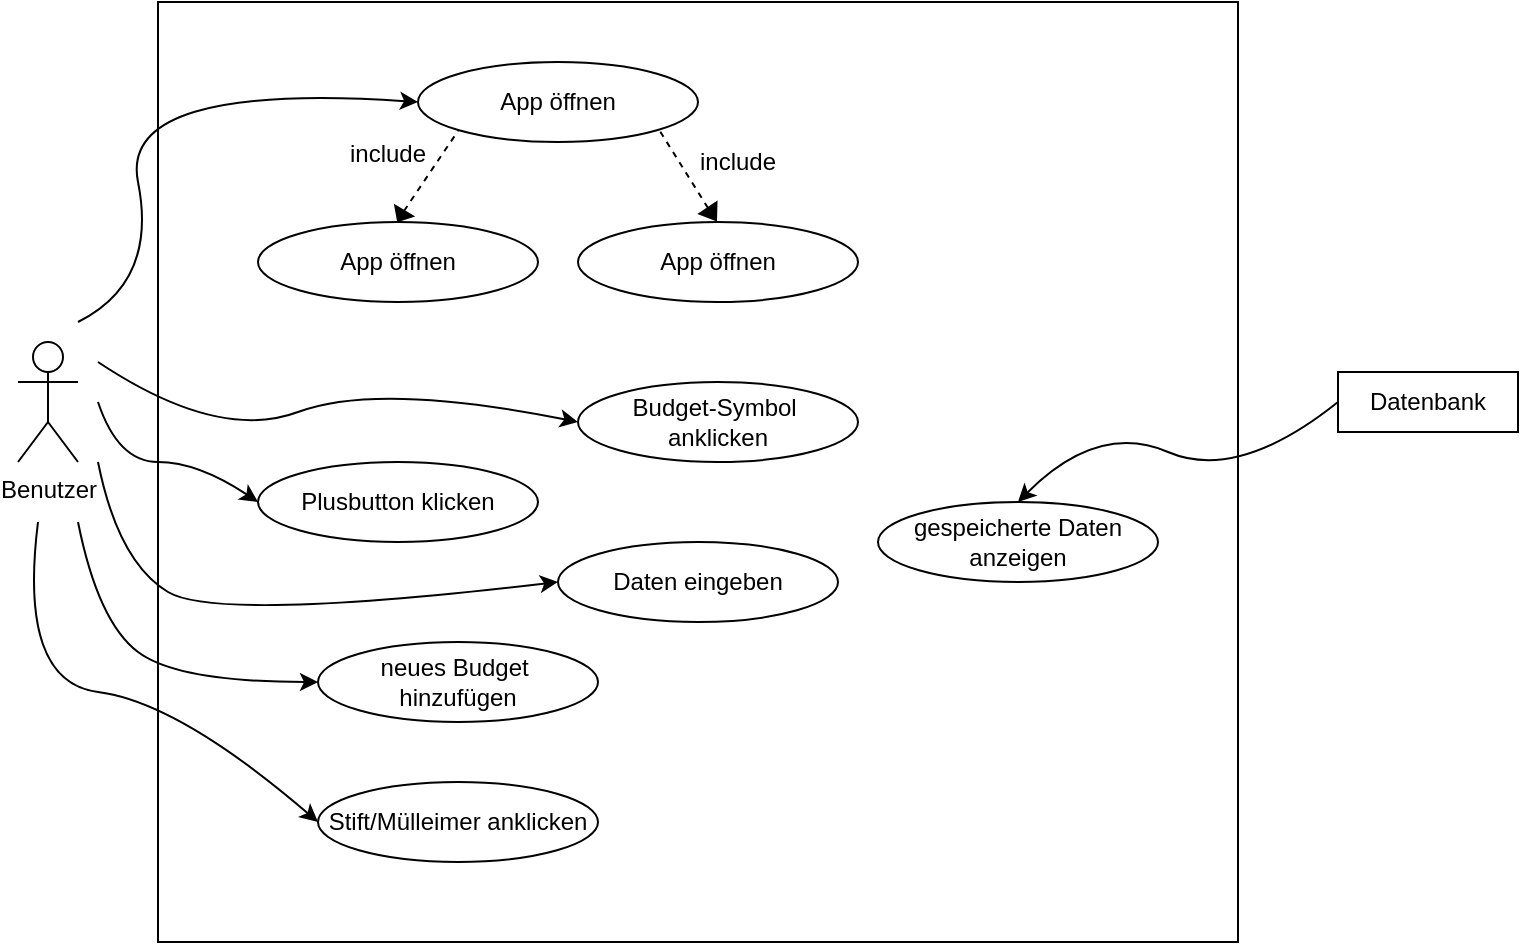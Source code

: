 <mxfile version="24.7.16">
  <diagram name="Seite-1" id="V4ag4YVGvDrHWv1FBieQ">
    <mxGraphModel dx="2345" dy="949" grid="1" gridSize="10" guides="1" tooltips="1" connect="1" arrows="1" fold="1" page="1" pageScale="1" pageWidth="827" pageHeight="1169" math="0" shadow="0">
      <root>
        <mxCell id="0" />
        <mxCell id="1" parent="0" />
        <mxCell id="9eHb8UYptMSrMMykVqUD-27" value="" style="group" vertex="1" connectable="0" parent="1">
          <mxGeometry x="160" y="120" width="490" height="440" as="geometry" />
        </mxCell>
        <mxCell id="9eHb8UYptMSrMMykVqUD-40" value="" style="rounded=0;whiteSpace=wrap;html=1;" vertex="1" parent="9eHb8UYptMSrMMykVqUD-27">
          <mxGeometry x="-50" y="-30" width="540" height="470" as="geometry" />
        </mxCell>
        <mxCell id="9eHb8UYptMSrMMykVqUD-1" value="App öffnen" style="ellipse;whiteSpace=wrap;html=1;" vertex="1" parent="9eHb8UYptMSrMMykVqUD-27">
          <mxGeometry x="80" width="140" height="40" as="geometry" />
        </mxCell>
        <mxCell id="9eHb8UYptMSrMMykVqUD-2" value="App öffnen" style="ellipse;whiteSpace=wrap;html=1;" vertex="1" parent="9eHb8UYptMSrMMykVqUD-27">
          <mxGeometry x="160" y="80" width="140" height="40" as="geometry" />
        </mxCell>
        <mxCell id="9eHb8UYptMSrMMykVqUD-3" value="App öffnen" style="ellipse;whiteSpace=wrap;html=1;" vertex="1" parent="9eHb8UYptMSrMMykVqUD-27">
          <mxGeometry y="80" width="140" height="40" as="geometry" />
        </mxCell>
        <mxCell id="9eHb8UYptMSrMMykVqUD-21" value="" style="group;rotation=15;" vertex="1" connectable="0" parent="9eHb8UYptMSrMMykVqUD-27">
          <mxGeometry x="95" y="35.47" height="40.71" as="geometry" />
        </mxCell>
        <mxCell id="9eHb8UYptMSrMMykVqUD-16" value="" style="shape=mxgraph.arrows2.wedgeArrow;html=1;bendable=0;startWidth=5.102;fillColor=strokeColor;defaultFillColor=invert;defaultGradientColor=invert;rounded=0;" edge="1" parent="9eHb8UYptMSrMMykVqUD-21">
          <mxGeometry width="100" height="100" relative="1" as="geometry">
            <mxPoint x="-22" y="39" as="sourcePoint" />
            <mxPoint x="-25" y="44" as="targetPoint" />
          </mxGeometry>
        </mxCell>
        <mxCell id="9eHb8UYptMSrMMykVqUD-18" value="" style="endArrow=none;dashed=1;html=1;rounded=0;" edge="1" parent="9eHb8UYptMSrMMykVqUD-21">
          <mxGeometry width="50" height="50" relative="1" as="geometry">
            <mxPoint x="-22" y="39" as="sourcePoint" />
            <mxPoint x="5" y="-1" as="targetPoint" />
          </mxGeometry>
        </mxCell>
        <mxCell id="9eHb8UYptMSrMMykVqUD-22" value="" style="group;rotation=-50;" vertex="1" connectable="0" parent="9eHb8UYptMSrMMykVqUD-27">
          <mxGeometry x="218" y="26" height="40.71" as="geometry" />
        </mxCell>
        <mxCell id="9eHb8UYptMSrMMykVqUD-23" value="" style="shape=mxgraph.arrows2.wedgeArrow;html=1;bendable=0;startWidth=5.102;fillColor=strokeColor;defaultFillColor=invert;defaultGradientColor=invert;rounded=0;" edge="1" parent="9eHb8UYptMSrMMykVqUD-22">
          <mxGeometry width="100" height="100" relative="1" as="geometry">
            <mxPoint x="7" y="47" as="sourcePoint" />
            <mxPoint x="11" y="53" as="targetPoint" />
          </mxGeometry>
        </mxCell>
        <mxCell id="9eHb8UYptMSrMMykVqUD-24" value="" style="endArrow=none;dashed=1;html=1;rounded=0;" edge="1" parent="9eHb8UYptMSrMMykVqUD-22">
          <mxGeometry width="50" height="50" relative="1" as="geometry">
            <mxPoint x="7" y="47" as="sourcePoint" />
            <mxPoint x="-18" y="7" as="targetPoint" />
          </mxGeometry>
        </mxCell>
        <mxCell id="9eHb8UYptMSrMMykVqUD-25" value="include" style="text;html=1;align=center;verticalAlign=middle;whiteSpace=wrap;rounded=0;" vertex="1" parent="9eHb8UYptMSrMMykVqUD-27">
          <mxGeometry x="210" y="35.47" width="60" height="30" as="geometry" />
        </mxCell>
        <mxCell id="9eHb8UYptMSrMMykVqUD-26" value="include" style="text;html=1;align=center;verticalAlign=middle;whiteSpace=wrap;rounded=0;" vertex="1" parent="9eHb8UYptMSrMMykVqUD-27">
          <mxGeometry x="35" y="31.35" width="60" height="30" as="geometry" />
        </mxCell>
        <mxCell id="9eHb8UYptMSrMMykVqUD-28" value="Budget-Symbol&amp;nbsp; anklicken" style="ellipse;whiteSpace=wrap;html=1;" vertex="1" parent="1">
          <mxGeometry x="320" y="280" width="140" height="40" as="geometry" />
        </mxCell>
        <mxCell id="9eHb8UYptMSrMMykVqUD-29" value="Plusbutton klicken" style="ellipse;whiteSpace=wrap;html=1;" vertex="1" parent="1">
          <mxGeometry x="160" y="320" width="140" height="40" as="geometry" />
        </mxCell>
        <mxCell id="9eHb8UYptMSrMMykVqUD-30" value="Daten eingeben" style="ellipse;whiteSpace=wrap;html=1;" vertex="1" parent="1">
          <mxGeometry x="310" y="360" width="140" height="40" as="geometry" />
        </mxCell>
        <mxCell id="9eHb8UYptMSrMMykVqUD-31" value="neues Budget&amp;nbsp;&lt;div&gt;hinzufügen&lt;/div&gt;" style="ellipse;whiteSpace=wrap;html=1;" vertex="1" parent="1">
          <mxGeometry x="190" y="410" width="140" height="40" as="geometry" />
        </mxCell>
        <mxCell id="9eHb8UYptMSrMMykVqUD-32" value="gespeicherte Daten anzeigen" style="ellipse;whiteSpace=wrap;html=1;" vertex="1" parent="1">
          <mxGeometry x="470" y="340" width="140" height="40" as="geometry" />
        </mxCell>
        <mxCell id="9eHb8UYptMSrMMykVqUD-33" value="Stift/Mülleimer anklicken" style="ellipse;whiteSpace=wrap;html=1;" vertex="1" parent="1">
          <mxGeometry x="190" y="480" width="140" height="40" as="geometry" />
        </mxCell>
        <mxCell id="9eHb8UYptMSrMMykVqUD-34" value="Benutzer" style="shape=umlActor;verticalLabelPosition=bottom;verticalAlign=top;html=1;outlineConnect=0;" vertex="1" parent="1">
          <mxGeometry x="40" y="260" width="30" height="60" as="geometry" />
        </mxCell>
        <mxCell id="9eHb8UYptMSrMMykVqUD-39" value="Datenbank" style="rounded=0;whiteSpace=wrap;html=1;" vertex="1" parent="1">
          <mxGeometry x="700" y="275" width="90" height="30" as="geometry" />
        </mxCell>
        <mxCell id="9eHb8UYptMSrMMykVqUD-44" value="" style="curved=1;endArrow=classic;html=1;rounded=0;entryX=0;entryY=0.5;entryDx=0;entryDy=0;" edge="1" parent="1" target="9eHb8UYptMSrMMykVqUD-1">
          <mxGeometry width="50" height="50" relative="1" as="geometry">
            <mxPoint x="70" y="250" as="sourcePoint" />
            <mxPoint x="110" y="210" as="targetPoint" />
            <Array as="points">
              <mxPoint x="110" y="230" />
              <mxPoint x="90" y="130" />
            </Array>
          </mxGeometry>
        </mxCell>
        <mxCell id="9eHb8UYptMSrMMykVqUD-45" value="" style="curved=1;endArrow=classic;html=1;rounded=0;entryX=0;entryY=0.5;entryDx=0;entryDy=0;" edge="1" parent="1" target="9eHb8UYptMSrMMykVqUD-28">
          <mxGeometry width="50" height="50" relative="1" as="geometry">
            <mxPoint x="80" y="270" as="sourcePoint" />
            <mxPoint x="270" y="320" as="targetPoint" />
            <Array as="points">
              <mxPoint x="140" y="310" />
              <mxPoint x="220" y="280" />
            </Array>
          </mxGeometry>
        </mxCell>
        <mxCell id="9eHb8UYptMSrMMykVqUD-47" value="" style="curved=1;endArrow=classic;html=1;rounded=0;entryX=0;entryY=0.5;entryDx=0;entryDy=0;" edge="1" parent="1" target="9eHb8UYptMSrMMykVqUD-30">
          <mxGeometry width="50" height="50" relative="1" as="geometry">
            <mxPoint x="80" y="320" as="sourcePoint" />
            <mxPoint x="330" y="310" as="targetPoint" />
            <Array as="points">
              <mxPoint x="90" y="370" />
              <mxPoint x="140" y="400" />
            </Array>
          </mxGeometry>
        </mxCell>
        <mxCell id="9eHb8UYptMSrMMykVqUD-48" value="" style="curved=1;endArrow=classic;html=1;rounded=0;entryX=0;entryY=0.5;entryDx=0;entryDy=0;" edge="1" parent="1" target="9eHb8UYptMSrMMykVqUD-29">
          <mxGeometry width="50" height="50" relative="1" as="geometry">
            <mxPoint x="80" y="290" as="sourcePoint" />
            <mxPoint x="340" y="320" as="targetPoint" />
            <Array as="points">
              <mxPoint x="90" y="320" />
              <mxPoint x="130" y="320" />
            </Array>
          </mxGeometry>
        </mxCell>
        <mxCell id="9eHb8UYptMSrMMykVqUD-49" value="" style="curved=1;endArrow=classic;html=1;rounded=0;entryX=0;entryY=0.5;entryDx=0;entryDy=0;" edge="1" parent="1" target="9eHb8UYptMSrMMykVqUD-31">
          <mxGeometry width="50" height="50" relative="1" as="geometry">
            <mxPoint x="70" y="350" as="sourcePoint" />
            <mxPoint x="350" y="330" as="targetPoint" />
            <Array as="points">
              <mxPoint x="80" y="400" />
              <mxPoint x="120" y="430" />
            </Array>
          </mxGeometry>
        </mxCell>
        <mxCell id="9eHb8UYptMSrMMykVqUD-50" value="" style="curved=1;endArrow=classic;html=1;rounded=0;entryX=0;entryY=0.5;entryDx=0;entryDy=0;" edge="1" parent="1" target="9eHb8UYptMSrMMykVqUD-33">
          <mxGeometry width="50" height="50" relative="1" as="geometry">
            <mxPoint x="50" y="350" as="sourcePoint" />
            <mxPoint x="360" y="340" as="targetPoint" />
            <Array as="points">
              <mxPoint x="40" y="430" />
              <mxPoint x="120" y="440" />
            </Array>
          </mxGeometry>
        </mxCell>
        <mxCell id="9eHb8UYptMSrMMykVqUD-52" value="" style="curved=1;endArrow=classic;html=1;rounded=0;entryX=0.5;entryY=0;entryDx=0;entryDy=0;exitX=0;exitY=0.5;exitDx=0;exitDy=0;" edge="1" parent="1" source="9eHb8UYptMSrMMykVqUD-39" target="9eHb8UYptMSrMMykVqUD-32">
          <mxGeometry width="50" height="50" relative="1" as="geometry">
            <mxPoint x="680" y="240" as="sourcePoint" />
            <mxPoint x="680" y="320" as="targetPoint" />
            <Array as="points">
              <mxPoint x="650" y="330" />
              <mxPoint x="580" y="300" />
            </Array>
          </mxGeometry>
        </mxCell>
      </root>
    </mxGraphModel>
  </diagram>
</mxfile>
